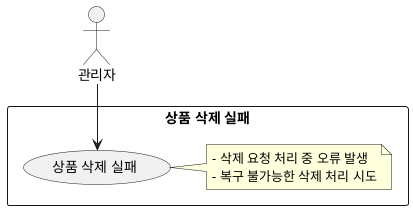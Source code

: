 @startuml
actor "관리자" as Admin

rectangle "상품 삭제 실패" {
  usecase "상품 삭제 실패" as UC2_3_failure
  note right
  - 삭제 요청 처리 중 오류 발생
  - 복구 불가능한 삭제 처리 시도
  end note
}

Admin --> UC2_3_failure
@enduml
